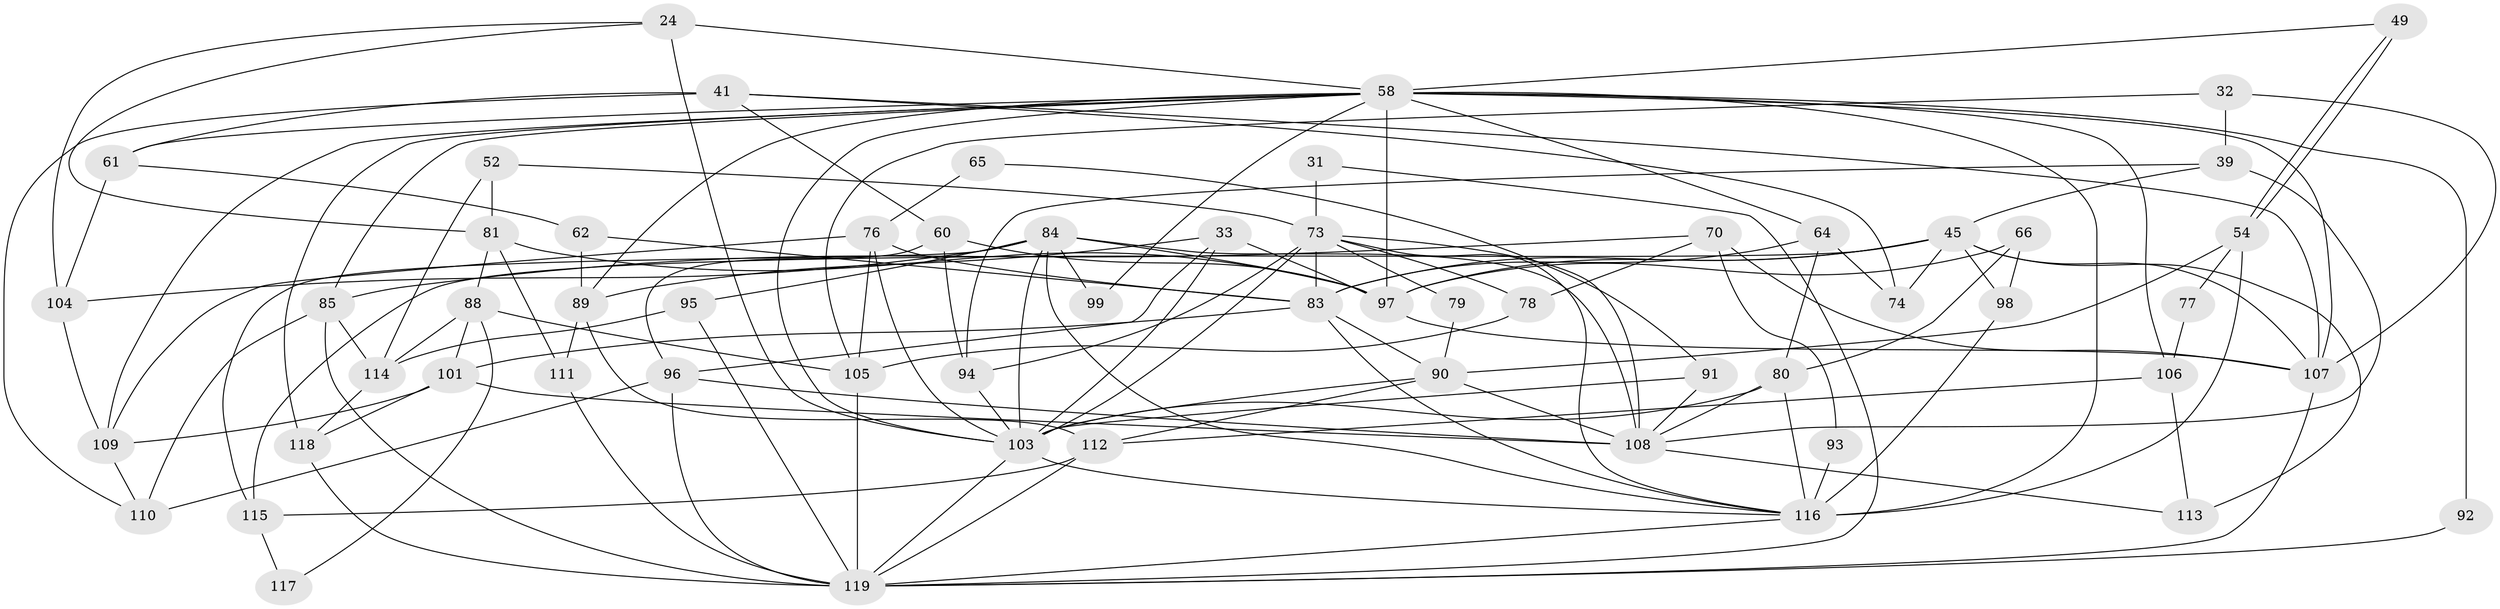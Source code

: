 // original degree distribution, {4: 0.2773109243697479, 3: 0.31932773109243695, 7: 0.058823529411764705, 6: 0.07563025210084033, 5: 0.17647058823529413, 2: 0.09243697478991597}
// Generated by graph-tools (version 1.1) at 2025/50/03/09/25 04:50:01]
// undirected, 59 vertices, 143 edges
graph export_dot {
graph [start="1"]
  node [color=gray90,style=filled];
  24;
  31;
  32;
  33 [super="+19"];
  39 [super="+28"];
  41 [super="+18"];
  45 [super="+43+38"];
  49;
  52;
  54 [super="+17"];
  58 [super="+3+10+55"];
  60 [super="+11+6"];
  61;
  62;
  64 [super="+36"];
  65;
  66;
  70;
  73 [super="+67"];
  74;
  76;
  77;
  78;
  79;
  80;
  81;
  83 [super="+14+53+59"];
  84 [super="+69"];
  85 [super="+44"];
  88;
  89;
  90 [super="+50"];
  91;
  92;
  93;
  94 [super="+5"];
  95;
  96;
  97 [super="+82"];
  98;
  99;
  101 [super="+48"];
  103 [super="+22+30+63+68"];
  104;
  105 [super="+2"];
  106;
  107 [super="+15+46"];
  108 [super="+72"];
  109 [super="+7"];
  110;
  111;
  112 [super="+37"];
  113;
  114;
  115;
  116 [super="+86+87+102"];
  117;
  118;
  119 [super="+26+29+100"];
  24 -- 81;
  24 -- 104;
  24 -- 58;
  24 -- 103 [weight=2];
  31 -- 73 [weight=2];
  31 -- 119;
  32 -- 105;
  32 -- 107;
  32 -- 39;
  33 -- 96;
  33 -- 89;
  33 -- 97;
  33 -- 103 [weight=2];
  39 -- 94;
  39 -- 45 [weight=2];
  39 -- 108;
  41 -- 61;
  41 -- 60;
  41 -- 74;
  41 -- 107;
  41 -- 110;
  45 -- 107 [weight=3];
  45 -- 115;
  45 -- 74;
  45 -- 113;
  45 -- 98;
  45 -- 83;
  45 -- 97;
  49 -- 54;
  49 -- 54;
  49 -- 58;
  52 -- 81;
  52 -- 114;
  52 -- 73;
  54 -- 77;
  54 -- 116 [weight=2];
  54 -- 90;
  58 -- 118 [weight=2];
  58 -- 64;
  58 -- 99;
  58 -- 107 [weight=3];
  58 -- 61;
  58 -- 85;
  58 -- 106;
  58 -- 97 [weight=2];
  58 -- 109 [weight=2];
  58 -- 116 [weight=4];
  58 -- 89;
  58 -- 92;
  58 -- 103 [weight=2];
  60 -- 96;
  60 -- 97;
  60 -- 94;
  61 -- 104;
  61 -- 62;
  62 -- 89;
  62 -- 83;
  64 -- 83;
  64 -- 74;
  64 -- 80;
  65 -- 91;
  65 -- 76;
  66 -- 80;
  66 -- 98;
  66 -- 97;
  70 -- 78;
  70 -- 93;
  70 -- 85;
  70 -- 107;
  73 -- 79;
  73 -- 83 [weight=2];
  73 -- 116;
  73 -- 94 [weight=2];
  73 -- 78;
  73 -- 103;
  73 -- 108;
  76 -- 105;
  76 -- 109;
  76 -- 83;
  76 -- 103;
  77 -- 106;
  78 -- 105;
  79 -- 90;
  80 -- 116;
  80 -- 103;
  80 -- 108;
  81 -- 88;
  81 -- 111;
  81 -- 97;
  83 -- 116 [weight=2];
  83 -- 101;
  83 -- 90;
  84 -- 97 [weight=2];
  84 -- 99;
  84 -- 115;
  84 -- 116;
  84 -- 104;
  84 -- 108;
  84 -- 95;
  84 -- 103 [weight=3];
  85 -- 114 [weight=2];
  85 -- 110;
  85 -- 119 [weight=3];
  88 -- 114;
  88 -- 105;
  88 -- 117;
  88 -- 101;
  89 -- 111;
  89 -- 112;
  90 -- 108 [weight=3];
  90 -- 103 [weight=3];
  90 -- 112;
  91 -- 103;
  91 -- 108;
  92 -- 119;
  93 -- 116;
  94 -- 103 [weight=4];
  95 -- 114;
  95 -- 119;
  96 -- 108;
  96 -- 110;
  96 -- 119;
  97 -- 107;
  98 -- 116;
  101 -- 118;
  101 -- 109;
  101 -- 108;
  103 -- 119;
  103 -- 116;
  104 -- 109;
  105 -- 119;
  106 -- 113;
  106 -- 112;
  107 -- 119;
  108 -- 113;
  109 -- 110;
  111 -- 119;
  112 -- 115;
  112 -- 119;
  114 -- 118;
  115 -- 117;
  116 -- 119 [weight=2];
  118 -- 119;
}
